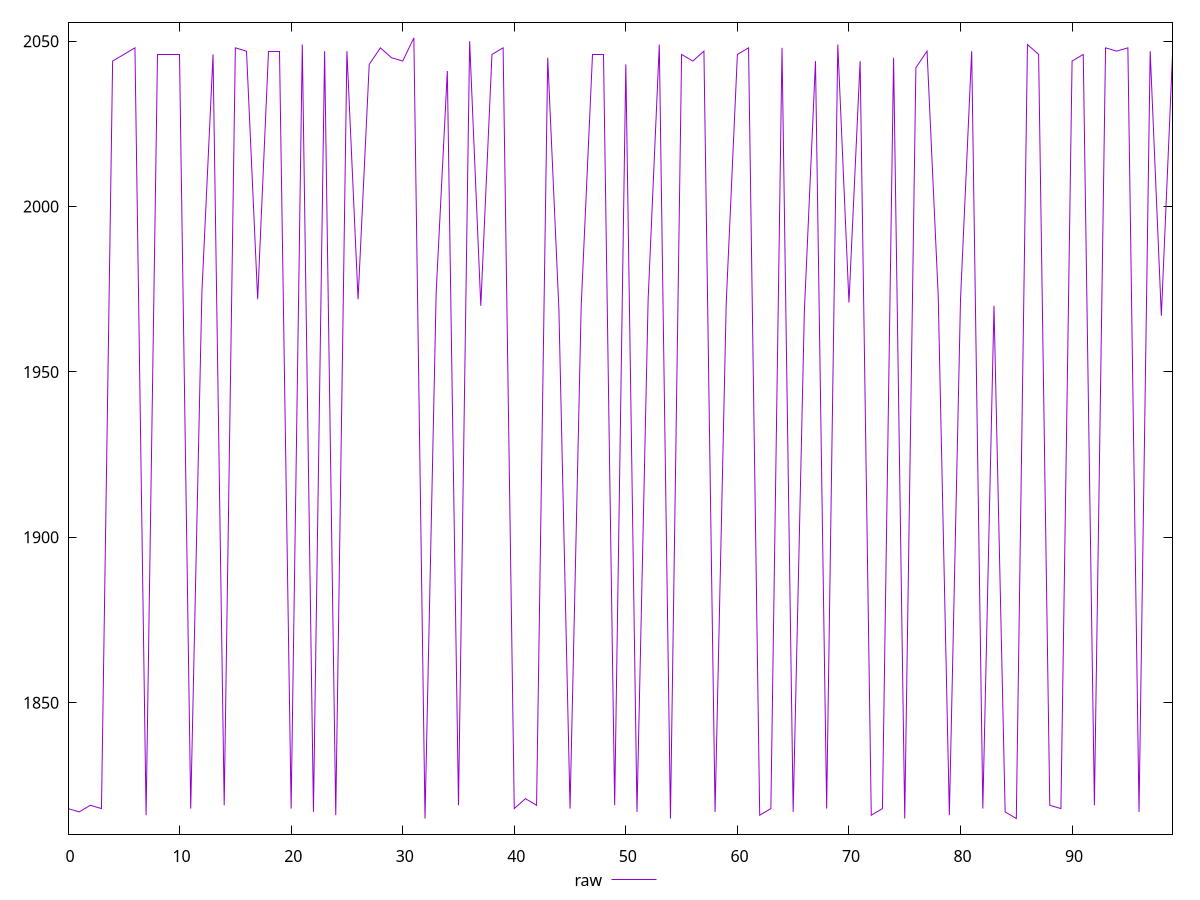 reset

$raw <<EOF
0 1818
1 1817
2 1819
3 1818
4 2044
5 2046
6 2048
7 1816
8 2046
9 2046
10 2046
11 1818
12 1974
13 2046
14 1819
15 2048
16 2047
17 1972
18 2047
19 2047
20 1818
21 2049
22 1817
23 2047
24 1816
25 2047
26 1972
27 2043
28 2048
29 2045
30 2044
31 2051
32 1815
33 1974
34 2041
35 1819
36 2050
37 1970
38 2046
39 2048
40 1818
41 1821
42 1819
43 2045
44 1969
45 1818
46 1970
47 2046
48 2046
49 1819
50 2043
51 1817
52 1972
53 2049
54 1815
55 2046
56 2044
57 2047
58 1817
59 1971
60 2046
61 2048
62 1816
63 1818
64 2048
65 1817
66 1968
67 2044
68 1818
69 2049
70 1971
71 2044
72 1816
73 1818
74 2045
75 1815
76 2042
77 2047
78 1973
79 1816
80 1972
81 2047
82 1818
83 1970
84 1817
85 1815
86 2049
87 2046
88 1819
89 1818
90 2044
91 2046
92 1819
93 2048
94 2047
95 2048
96 1817
97 2047
98 1967
99 2046
EOF

set key outside below
set xrange [0:99]
set yrange [1810.28:2055.72]
set terminal svg size 640, 490 enhanced background rgb 'white'
set output "report_00007_2020-12-11T15:55:29.892Z/metrics/samples/pages+cached+noexternal+noimg/raw/values.svg"

plot $raw title "raw" with line

reset
